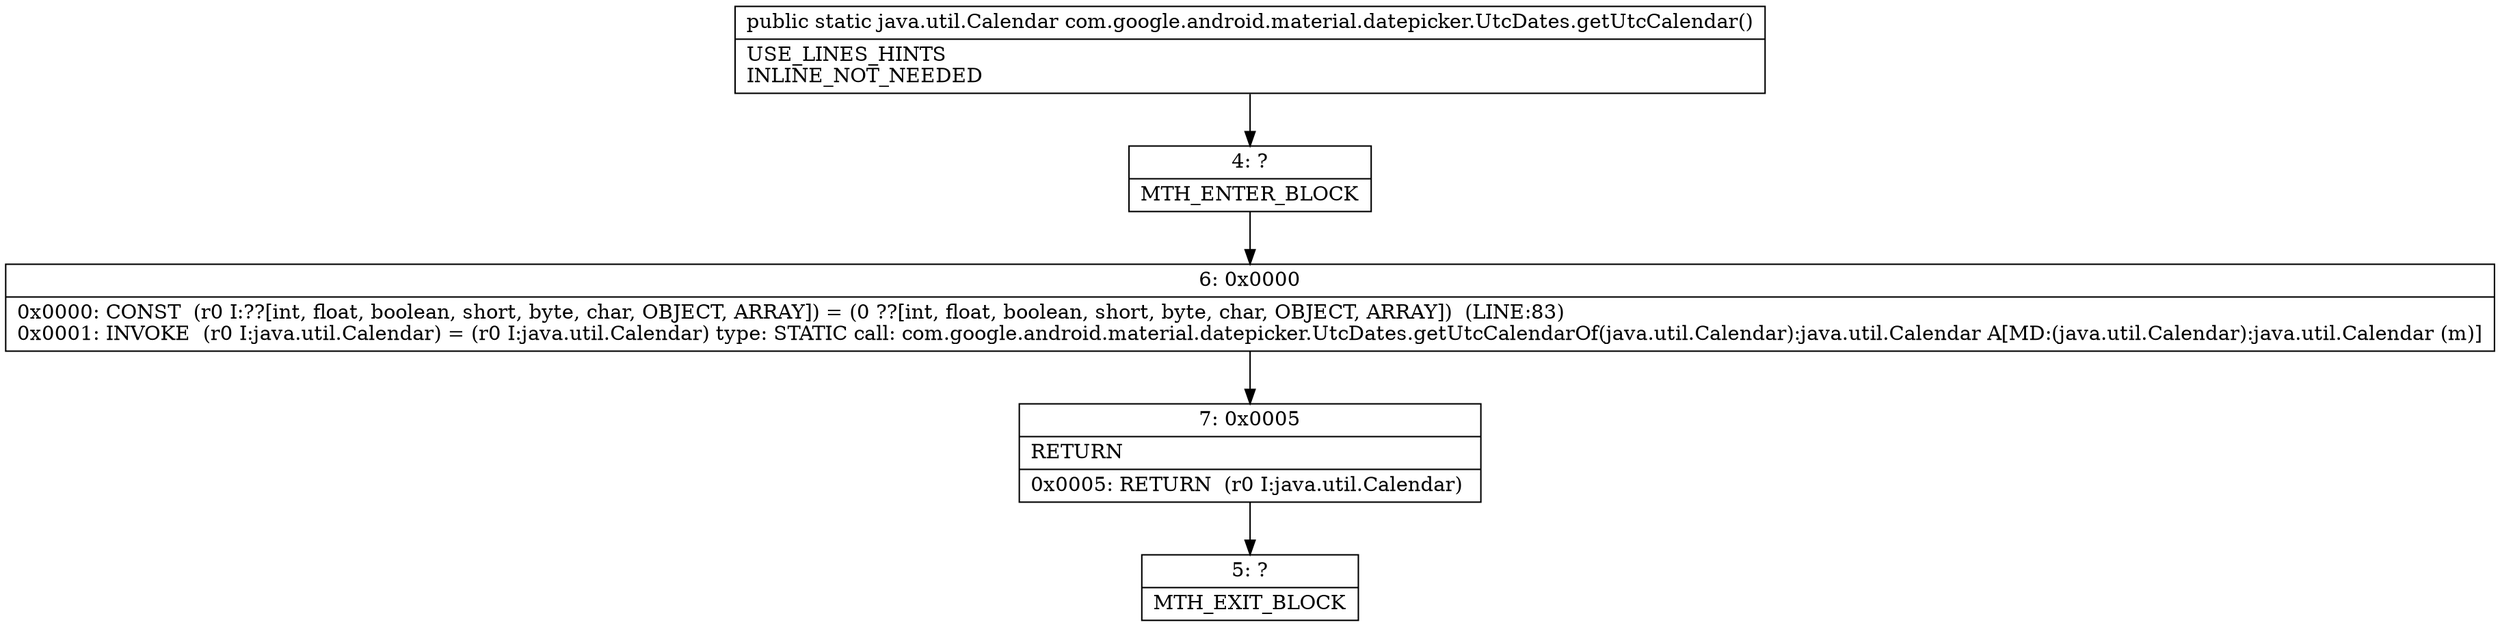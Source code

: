 digraph "CFG forcom.google.android.material.datepicker.UtcDates.getUtcCalendar()Ljava\/util\/Calendar;" {
Node_4 [shape=record,label="{4\:\ ?|MTH_ENTER_BLOCK\l}"];
Node_6 [shape=record,label="{6\:\ 0x0000|0x0000: CONST  (r0 I:??[int, float, boolean, short, byte, char, OBJECT, ARRAY]) = (0 ??[int, float, boolean, short, byte, char, OBJECT, ARRAY])  (LINE:83)\l0x0001: INVOKE  (r0 I:java.util.Calendar) = (r0 I:java.util.Calendar) type: STATIC call: com.google.android.material.datepicker.UtcDates.getUtcCalendarOf(java.util.Calendar):java.util.Calendar A[MD:(java.util.Calendar):java.util.Calendar (m)]\l}"];
Node_7 [shape=record,label="{7\:\ 0x0005|RETURN\l|0x0005: RETURN  (r0 I:java.util.Calendar) \l}"];
Node_5 [shape=record,label="{5\:\ ?|MTH_EXIT_BLOCK\l}"];
MethodNode[shape=record,label="{public static java.util.Calendar com.google.android.material.datepicker.UtcDates.getUtcCalendar()  | USE_LINES_HINTS\lINLINE_NOT_NEEDED\l}"];
MethodNode -> Node_4;Node_4 -> Node_6;
Node_6 -> Node_7;
Node_7 -> Node_5;
}

